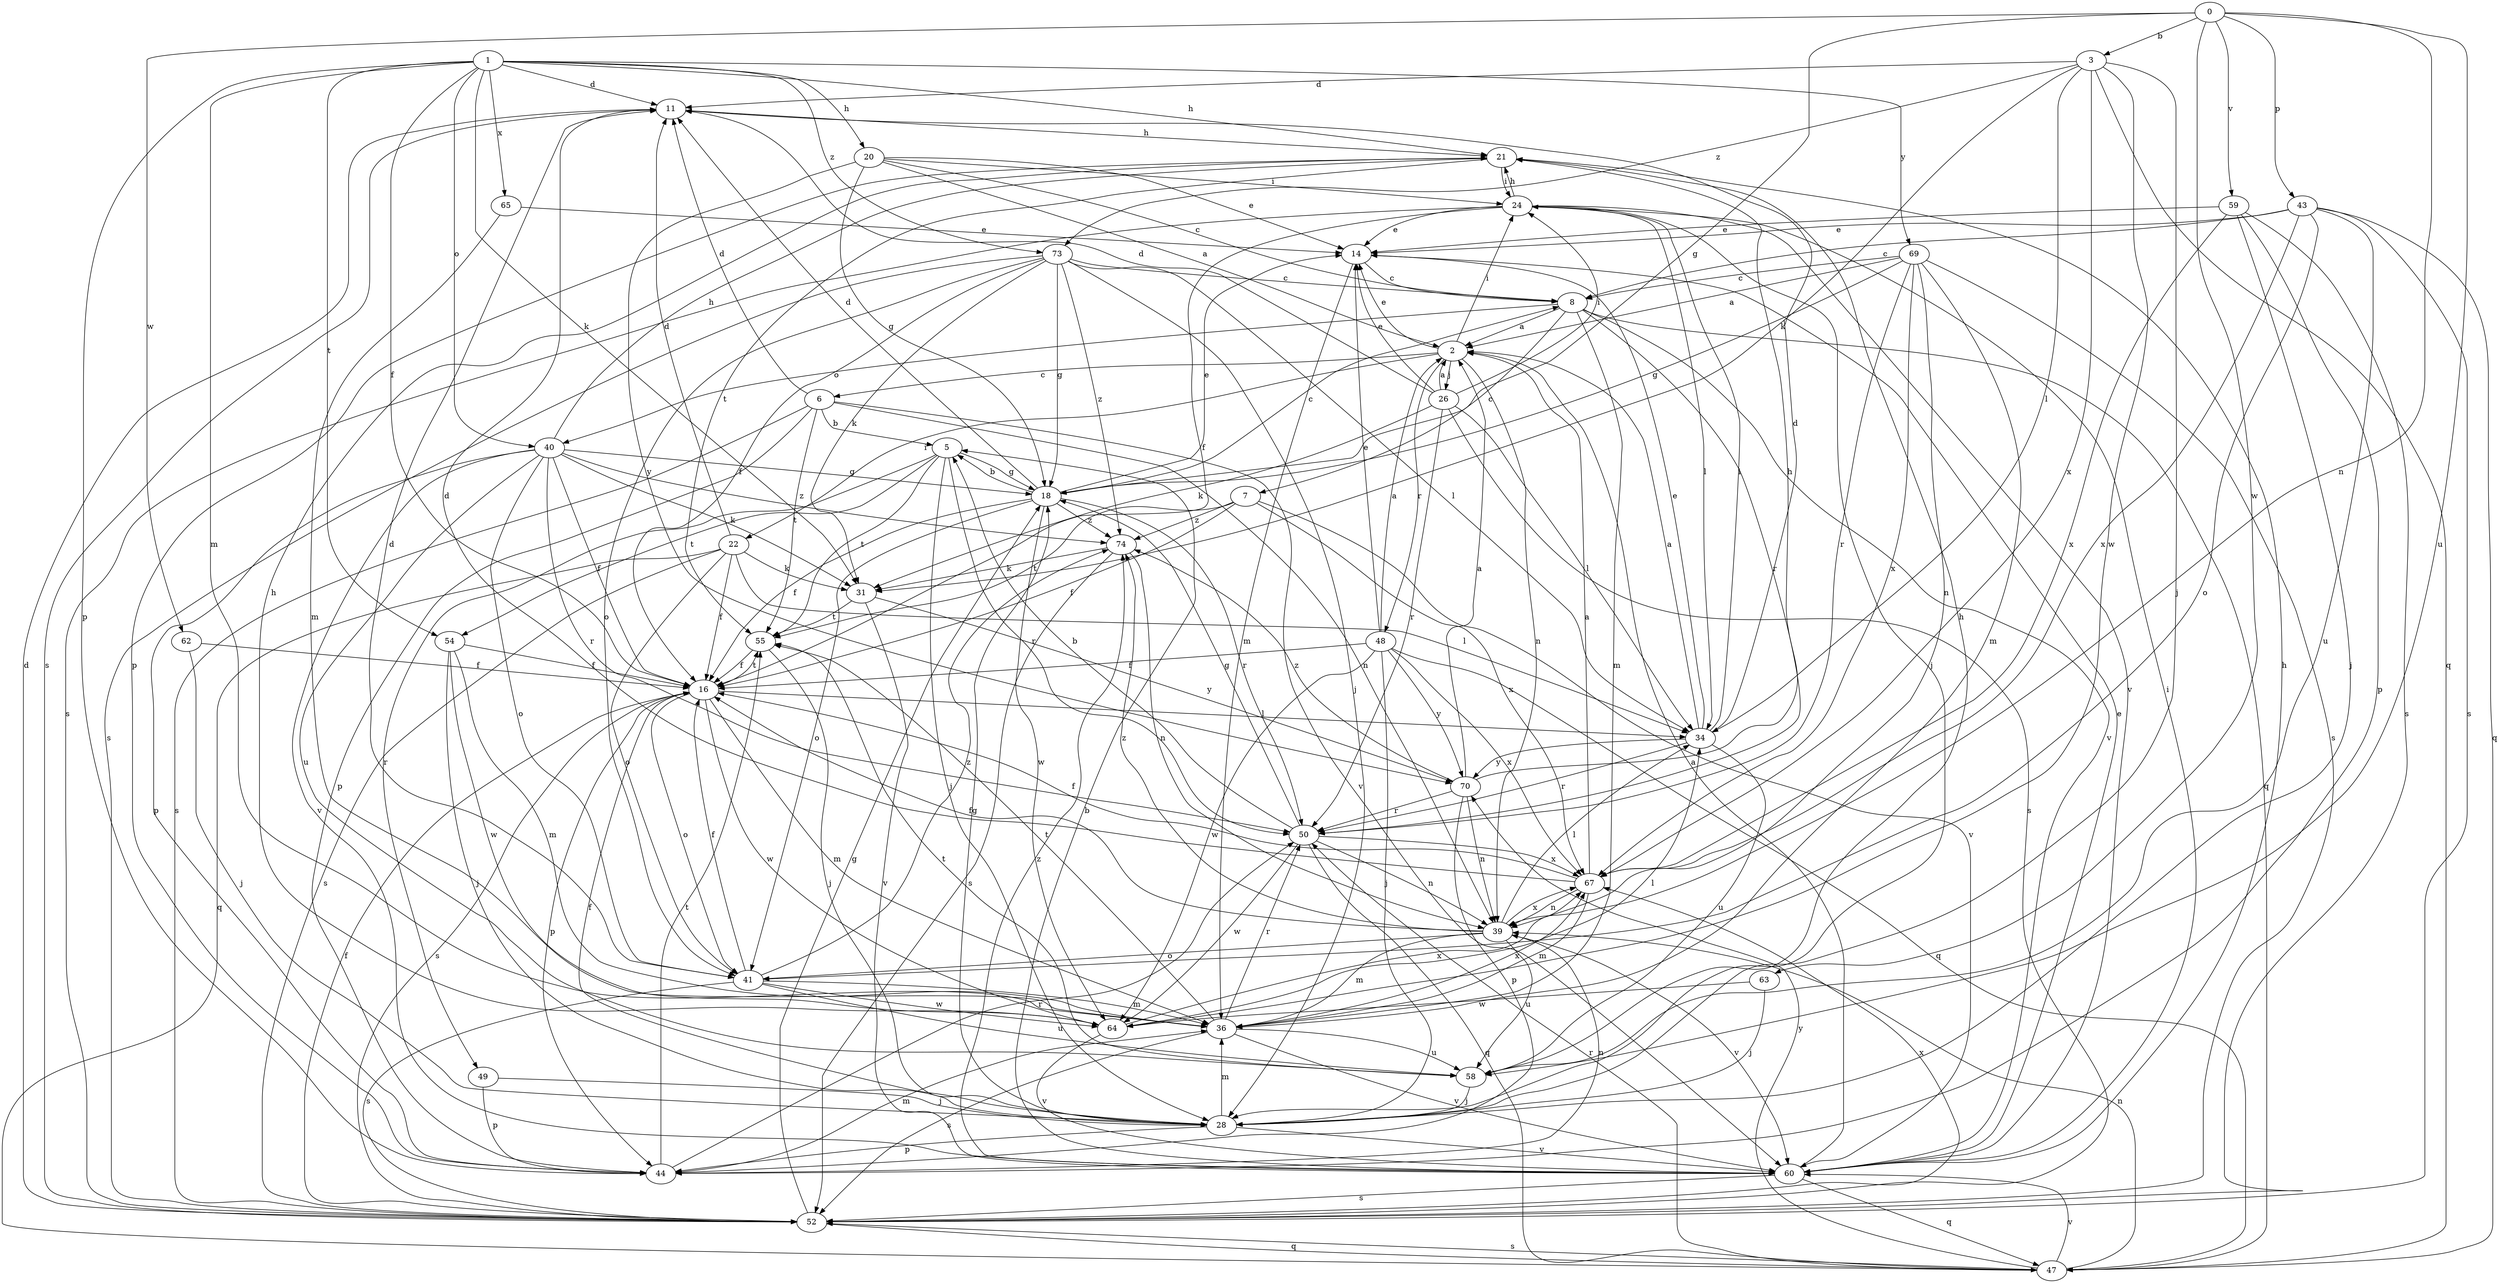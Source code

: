 strict digraph  {
0;
1;
2;
3;
5;
6;
7;
8;
11;
14;
16;
18;
20;
21;
22;
24;
26;
28;
31;
34;
36;
39;
40;
41;
43;
44;
47;
48;
49;
50;
52;
54;
55;
58;
59;
60;
62;
63;
64;
65;
67;
69;
70;
73;
74;
0 -> 3  [label=b];
0 -> 18  [label=g];
0 -> 39  [label=n];
0 -> 43  [label=p];
0 -> 58  [label=u];
0 -> 59  [label=v];
0 -> 62  [label=w];
0 -> 63  [label=w];
1 -> 11  [label=d];
1 -> 16  [label=f];
1 -> 20  [label=h];
1 -> 21  [label=h];
1 -> 31  [label=k];
1 -> 36  [label=m];
1 -> 40  [label=o];
1 -> 44  [label=p];
1 -> 54  [label=t];
1 -> 65  [label=x];
1 -> 69  [label=y];
1 -> 73  [label=z];
2 -> 6  [label=c];
2 -> 14  [label=e];
2 -> 22  [label=i];
2 -> 24  [label=i];
2 -> 26  [label=j];
2 -> 39  [label=n];
2 -> 48  [label=r];
3 -> 11  [label=d];
3 -> 28  [label=j];
3 -> 31  [label=k];
3 -> 34  [label=l];
3 -> 47  [label=q];
3 -> 64  [label=w];
3 -> 67  [label=x];
3 -> 73  [label=z];
5 -> 18  [label=g];
5 -> 28  [label=j];
5 -> 49  [label=r];
5 -> 50  [label=r];
5 -> 54  [label=t];
5 -> 55  [label=t];
6 -> 5  [label=b];
6 -> 11  [label=d];
6 -> 39  [label=n];
6 -> 44  [label=p];
6 -> 52  [label=s];
6 -> 55  [label=t];
6 -> 60  [label=v];
7 -> 16  [label=f];
7 -> 55  [label=t];
7 -> 60  [label=v];
7 -> 67  [label=x];
7 -> 74  [label=z];
8 -> 2  [label=a];
8 -> 7  [label=c];
8 -> 36  [label=m];
8 -> 40  [label=o];
8 -> 47  [label=q];
8 -> 50  [label=r];
8 -> 60  [label=v];
11 -> 21  [label=h];
11 -> 52  [label=s];
14 -> 8  [label=c];
14 -> 36  [label=m];
16 -> 34  [label=l];
16 -> 36  [label=m];
16 -> 41  [label=o];
16 -> 44  [label=p];
16 -> 52  [label=s];
16 -> 55  [label=t];
16 -> 64  [label=w];
18 -> 5  [label=b];
18 -> 8  [label=c];
18 -> 11  [label=d];
18 -> 14  [label=e];
18 -> 16  [label=f];
18 -> 41  [label=o];
18 -> 50  [label=r];
18 -> 64  [label=w];
18 -> 74  [label=z];
20 -> 2  [label=a];
20 -> 8  [label=c];
20 -> 14  [label=e];
20 -> 18  [label=g];
20 -> 24  [label=i];
20 -> 70  [label=y];
21 -> 24  [label=i];
21 -> 44  [label=p];
21 -> 55  [label=t];
22 -> 11  [label=d];
22 -> 16  [label=f];
22 -> 31  [label=k];
22 -> 34  [label=l];
22 -> 41  [label=o];
22 -> 47  [label=q];
22 -> 52  [label=s];
24 -> 14  [label=e];
24 -> 16  [label=f];
24 -> 21  [label=h];
24 -> 28  [label=j];
24 -> 34  [label=l];
24 -> 52  [label=s];
24 -> 60  [label=v];
26 -> 2  [label=a];
26 -> 11  [label=d];
26 -> 14  [label=e];
26 -> 24  [label=i];
26 -> 31  [label=k];
26 -> 34  [label=l];
26 -> 50  [label=r];
26 -> 52  [label=s];
28 -> 16  [label=f];
28 -> 18  [label=g];
28 -> 36  [label=m];
28 -> 44  [label=p];
28 -> 60  [label=v];
31 -> 55  [label=t];
31 -> 60  [label=v];
31 -> 70  [label=y];
34 -> 2  [label=a];
34 -> 11  [label=d];
34 -> 14  [label=e];
34 -> 24  [label=i];
34 -> 50  [label=r];
34 -> 58  [label=u];
34 -> 70  [label=y];
36 -> 50  [label=r];
36 -> 52  [label=s];
36 -> 55  [label=t];
36 -> 58  [label=u];
36 -> 60  [label=v];
36 -> 67  [label=x];
39 -> 16  [label=f];
39 -> 34  [label=l];
39 -> 36  [label=m];
39 -> 41  [label=o];
39 -> 58  [label=u];
39 -> 60  [label=v];
39 -> 67  [label=x];
39 -> 74  [label=z];
40 -> 16  [label=f];
40 -> 18  [label=g];
40 -> 21  [label=h];
40 -> 31  [label=k];
40 -> 41  [label=o];
40 -> 44  [label=p];
40 -> 50  [label=r];
40 -> 58  [label=u];
40 -> 60  [label=v];
40 -> 74  [label=z];
41 -> 11  [label=d];
41 -> 16  [label=f];
41 -> 36  [label=m];
41 -> 52  [label=s];
41 -> 58  [label=u];
41 -> 64  [label=w];
41 -> 74  [label=z];
43 -> 8  [label=c];
43 -> 14  [label=e];
43 -> 41  [label=o];
43 -> 47  [label=q];
43 -> 52  [label=s];
43 -> 58  [label=u];
43 -> 67  [label=x];
44 -> 36  [label=m];
44 -> 39  [label=n];
44 -> 50  [label=r];
44 -> 55  [label=t];
47 -> 39  [label=n];
47 -> 50  [label=r];
47 -> 52  [label=s];
47 -> 60  [label=v];
47 -> 70  [label=y];
48 -> 2  [label=a];
48 -> 14  [label=e];
48 -> 16  [label=f];
48 -> 28  [label=j];
48 -> 47  [label=q];
48 -> 64  [label=w];
48 -> 67  [label=x];
48 -> 70  [label=y];
49 -> 28  [label=j];
49 -> 44  [label=p];
50 -> 5  [label=b];
50 -> 18  [label=g];
50 -> 39  [label=n];
50 -> 47  [label=q];
50 -> 64  [label=w];
50 -> 67  [label=x];
52 -> 11  [label=d];
52 -> 16  [label=f];
52 -> 18  [label=g];
52 -> 47  [label=q];
52 -> 67  [label=x];
54 -> 16  [label=f];
54 -> 28  [label=j];
54 -> 36  [label=m];
54 -> 64  [label=w];
55 -> 16  [label=f];
55 -> 28  [label=j];
58 -> 21  [label=h];
58 -> 28  [label=j];
58 -> 55  [label=t];
59 -> 14  [label=e];
59 -> 28  [label=j];
59 -> 44  [label=p];
59 -> 52  [label=s];
59 -> 67  [label=x];
60 -> 2  [label=a];
60 -> 5  [label=b];
60 -> 14  [label=e];
60 -> 21  [label=h];
60 -> 24  [label=i];
60 -> 47  [label=q];
60 -> 52  [label=s];
60 -> 74  [label=z];
62 -> 16  [label=f];
62 -> 28  [label=j];
63 -> 28  [label=j];
63 -> 64  [label=w];
64 -> 21  [label=h];
64 -> 34  [label=l];
64 -> 60  [label=v];
64 -> 67  [label=x];
65 -> 14  [label=e];
65 -> 36  [label=m];
67 -> 2  [label=a];
67 -> 11  [label=d];
67 -> 16  [label=f];
67 -> 36  [label=m];
67 -> 39  [label=n];
69 -> 2  [label=a];
69 -> 8  [label=c];
69 -> 18  [label=g];
69 -> 36  [label=m];
69 -> 39  [label=n];
69 -> 50  [label=r];
69 -> 52  [label=s];
69 -> 67  [label=x];
70 -> 2  [label=a];
70 -> 21  [label=h];
70 -> 39  [label=n];
70 -> 44  [label=p];
70 -> 50  [label=r];
70 -> 74  [label=z];
73 -> 8  [label=c];
73 -> 16  [label=f];
73 -> 18  [label=g];
73 -> 28  [label=j];
73 -> 31  [label=k];
73 -> 34  [label=l];
73 -> 41  [label=o];
73 -> 52  [label=s];
73 -> 74  [label=z];
74 -> 31  [label=k];
74 -> 39  [label=n];
74 -> 52  [label=s];
}
